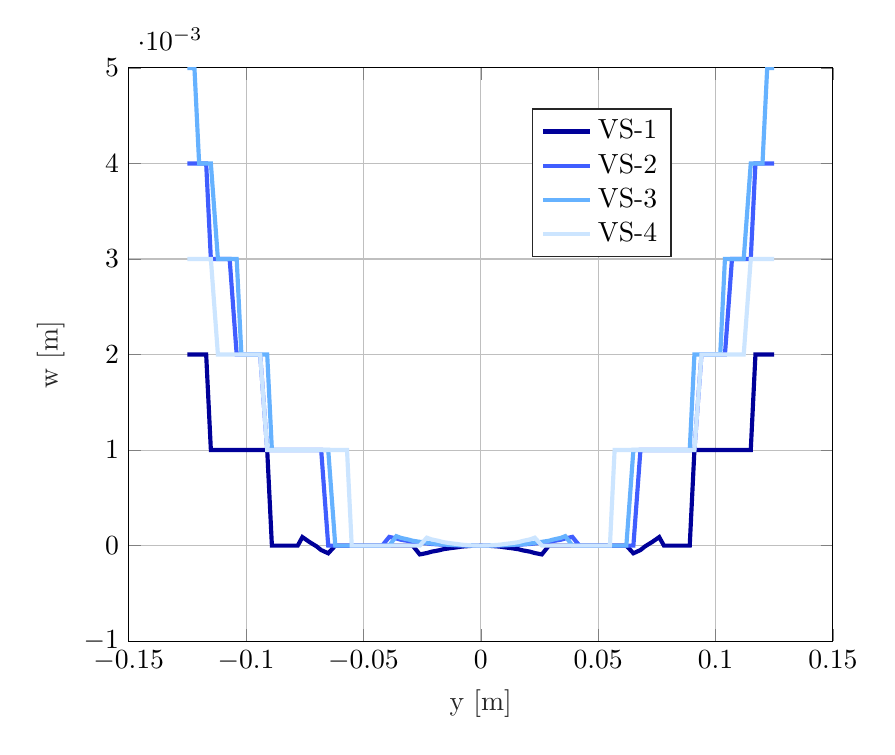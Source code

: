 % This file was created by matlab2tikz.
%
%The latest updates can be retrieved from
%  http://www.mathworks.com/matlabcentral/fileexchange/22022-matlab2tikz-matlab2tikz
%where you can also make suggestions and rate matlab2tikz.
%
\definecolor{mycolor1}{rgb}{0.0,0.0,0.6}%
\definecolor{mycolor2}{rgb}{0.25,0.37,1.0}%
\definecolor{mycolor3}{rgb}{0.4,0.7,1.0}%
\definecolor{mycolor4}{rgb}{0.8,0.9,1}%
\definecolor{mycolor5}{rgb}{0.80,0.0,0.0}%}%
%
\begin{tikzpicture}

\begin{axis}[%
width=3.521in,
height=2.866in,
at={(1.23in,0.795in)},
scale only axis,
xmin=-0.15,
xmax=0.15,
xtick={-0.15,-0.1,-0.05,0,0.05,0.1,0.15},
scaled x ticks = false,
x tick label style={/pgf/number format/fixed},
xlabel style={font=\color{white!15!black}},
xlabel={y [m]},
ymin=-0.001,
ymax=0.005,
ylabel style={font=\color{white!15!black}},
ylabel={w [m]},
xmajorgrids,
ymajorgrids,
axis background/.style={fill=white},
legend style={at={(0.573,0.67)}, anchor=south west, legend cell align=left, align=left, draw=white!15!black}
]
\addplot [color=mycolor1,line width=1.5pt]
  table[row sep=crcr]{%
0.125	0.002\\
0.122	0.002\\
0.12	0.002\\
0.117	0.002\\
0.115	0.001\\
0.112	0.001\\
0.109	0.001\\
0.107	0.001\\
0.104	0.001\\
0.102	0.001\\
0.099	0.001\\
0.096	0.001\\
0.094	0.001\\
0.091	0.001\\
0.089	0.0\\
0.086	0.0\\
0.083	0.0\\
0.081	0.0\\
0.078	0.0\\
0.076	8.893e-05\\
0.073	3.769e-05\\
0.07	-7.484e-06\\
0.068	-4.687e-05\\
0.065	-8.045e-05\\
0.062	-0.0\\
0.06	-0.0\\
0.057	-0.0\\
0.055	-0.0\\
0.052	-0.0\\
0.049	-0.0\\
0.047	-0.0\\
0.044	-0.0\\
0.042	-0.0\\
0.039	-0.0\\
0.036	-0.0\\
0.034	-0.0\\
0.031	-0.0\\
0.029	-0.0\\
0.026	-9.238e-05\\
0.023	-7.788e-05\\
0.021	-6.375e-05\\
0.018	-5.035e-05\\
0.016	-3.8e-05\\
0.013	-2.7e-05\\
0.01	-1.761e-05\\
0.008	-1.005e-05\\
0.005	-4.514e-06\\
0.003	-1.136e-06\\
0	0\\
-0.003	-1.136e-06\\
-0.005	-4.514e-06\\
-0.008	-1.005e-05\\
-0.01	-1.761e-05\\
-0.013	-2.7e-05\\
-0.016	-3.8e-05\\
-0.018	-5.035e-05\\
-0.021	-6.375e-05\\
-0.023	-7.788e-05\\
-0.026	-9.238e-05\\
-0.029	-0.0\\
-0.031	-0.0\\
-0.034	-0.0\\
-0.036	-0.0\\
-0.039	-0.0\\
-0.042	-0.0\\
-0.044	-0.0\\
-0.047	-0.0\\
-0.049	-0.0\\
-0.052	-0.0\\
-0.055	-0.0\\
-0.057	-0.0\\
-0.06	-0.0\\
-0.062	-0.0\\
-0.065	-8.045e-05\\
-0.068	-4.687e-05\\
-0.07	-7.485e-06\\
-0.073	3.769e-05\\
-0.076	8.893e-05\\
-0.078	0.0\\
-0.081	0.0\\
-0.083	0.0\\
-0.086	0.0\\
-0.089	0.0\\
-0.091	0.001\\
-0.094	0.001\\
-0.096	0.001\\
-0.099	0.001\\
-0.102	0.001\\
-0.104	0.001\\
-0.107	0.001\\
-0.109	0.001\\
-0.112	0.001\\
-0.115	0.001\\
-0.117	0.002\\
-0.12	0.002\\
-0.122	0.002\\
-0.125	0.002\\
};
\addlegendentry{VS-1}

\addplot [color=mycolor2,line width=1.5pt]
  table[row sep=crcr]{%
0.125	0.004\\
0.122	0.004\\
0.12	0.004\\
0.117	0.004\\
0.115	0.003\\
0.112	0.003\\
0.109	0.003\\
0.107	0.003\\
0.104	0.002\\
0.102	0.002\\
0.099	0.002\\
0.096	0.002\\
0.094	0.002\\
0.091	0.001\\
0.089	0.001\\
0.086	0.001\\
0.083	0.001\\
0.081	0.001\\
0.078	0.001\\
0.076	0.001\\
0.073	0.001\\
0.07	0.001\\
0.068	0.001\\
0.065	0.0\\
0.062	0.0\\
0.06	0.0\\
0.057	0.0\\
0.055	0.0\\
0.052	0.0\\
0.049	0.0\\
0.047	0.0\\
0.044	0.0\\
0.042	0.0\\
0.039	9.124e-05\\
0.036	7.489e-05\\
0.034	6.083e-05\\
0.031	4.881e-05\\
0.029	3.862e-05\\
0.026	3.006e-05\\
0.023	2.294e-05\\
0.021	1.709e-05\\
0.018	1.236e-05\\
0.016	8.6e-06\\
0.013	5.678e-06\\
0.01	3.474e-06\\
0.008	1.881e-06\\
0.005	8.128e-07\\
0.003	1.994e-07\\
0	-3.236e-18\\
-0.003	1.994e-07\\
-0.005	8.128e-07\\
-0.008	1.881e-06\\
-0.01	3.474e-06\\
-0.013	5.678e-06\\
-0.016	8.6e-06\\
-0.018	1.236e-05\\
-0.021	1.709e-05\\
-0.023	2.294e-05\\
-0.026	3.006e-05\\
-0.029	3.862e-05\\
-0.031	4.881e-05\\
-0.034	6.083e-05\\
-0.036	7.489e-05\\
-0.039	9.124e-05\\
-0.042	0.0\\
-0.044	0.0\\
-0.047	0.0\\
-0.049	0.0\\
-0.052	0.0\\
-0.055	0.0\\
-0.057	0.0\\
-0.06	0.0\\
-0.062	0.0\\
-0.065	0.0\\
-0.068	0.001\\
-0.07	0.001\\
-0.073	0.001\\
-0.076	0.001\\
-0.078	0.001\\
-0.081	0.001\\
-0.083	0.001\\
-0.086	0.001\\
-0.089	0.001\\
-0.091	0.001\\
-0.094	0.002\\
-0.096	0.002\\
-0.099	0.002\\
-0.102	0.002\\
-0.104	0.002\\
-0.107	0.003\\
-0.109	0.003\\
-0.112	0.003\\
-0.115	0.003\\
-0.117	0.004\\
-0.12	0.004\\
-0.122	0.004\\
-0.125	0.004\\
};
\addlegendentry{VS-2}

\addplot [color=mycolor3,line width=1.5pt]
  table[row sep=crcr]{%
0.125	0.005\\
0.122	0.005\\
0.12	0.004\\
0.117	0.004\\
0.115	0.004\\
0.112	0.003\\
0.109	0.003\\
0.107	0.003\\
0.104	0.003\\
0.102	0.002\\
0.099	0.002\\
0.096	0.002\\
0.094	0.002\\
0.091	0.002\\
0.089	0.001\\
0.086	0.001\\
0.083	0.001\\
0.081	0.001\\
0.078	0.001\\
0.076	0.001\\
0.073	0.001\\
0.07	0.001\\
0.068	0.001\\
0.065	0.001\\
0.062	0.0\\
0.06	0.0\\
0.057	0.0\\
0.055	0.0\\
0.052	0.0\\
0.049	0.0\\
0.047	0.0\\
0.044	0.0\\
0.042	0.0\\
0.039	0.0\\
0.036	9.893e-05\\
0.034	8.022e-05\\
0.031	6.423e-05\\
0.029	5.07e-05\\
0.026	3.937e-05\\
0.023	3.0e-05\\
0.021	2.234e-05\\
0.018	1.618e-05\\
0.016	1.129e-05\\
0.013	7.493e-06\\
0.01	4.611e-06\\
0.008	2.514e-06\\
0.005	1.092e-06\\
0.003	2.693e-07\\
0	3.236e-18\\
-0.003	2.693e-07\\
-0.005	1.092e-06\\
-0.008	2.514e-06\\
-0.01	4.611e-06\\
-0.013	7.493e-06\\
-0.016	1.129e-05\\
-0.018	1.618e-05\\
-0.021	2.234e-05\\
-0.023	3.0e-05\\
-0.026	3.937e-05\\
-0.029	5.07e-05\\
-0.031	6.423e-05\\
-0.034	8.022e-05\\
-0.036	9.893e-05\\
-0.039	0.0\\
-0.042	0.0\\
-0.044	0.0\\
-0.047	0.0\\
-0.049	0.0\\
-0.052	0.0\\
-0.055	0.0\\
-0.057	0.0\\
-0.06	0.0\\
-0.062	0.0\\
-0.065	0.001\\
-0.068	0.001\\
-0.07	0.001\\
-0.073	0.001\\
-0.076	0.001\\
-0.078	0.001\\
-0.081	0.001\\
-0.083	0.001\\
-0.086	0.001\\
-0.089	0.001\\
-0.091	0.002\\
-0.094	0.002\\
-0.096	0.002\\
-0.099	0.002\\
-0.102	0.002\\
-0.104	0.003\\
-0.107	0.003\\
-0.109	0.003\\
-0.112	0.003\\
-0.115	0.004\\
-0.117	0.004\\
-0.12	0.004\\
-0.122	0.005\\
-0.125	0.005\\
};
\addlegendentry{VS-3}

\addplot [color=mycolor4,line width=1.5pt]
  table[row sep=crcr]{%
0.125	0.003\\
0.122	0.003\\
0.12	0.003\\
0.117	0.003\\
0.115	0.003\\
0.112	0.002\\
0.109	0.002\\
0.107	0.002\\
0.104	0.002\\
0.102	0.002\\
0.099	0.002\\
0.096	0.002\\
0.094	0.002\\
0.091	0.001\\
0.089	0.001\\
0.086	0.001\\
0.083	0.001\\
0.081	0.001\\
0.078	0.001\\
0.076	0.001\\
0.073	0.001\\
0.07	0.001\\
0.068	0.001\\
0.065	0.001\\
0.062	0.001\\
0.06	0.001\\
0.057	0.001\\
0.055	0.0\\
0.052	0.0\\
0.049	0.0\\
0.047	0.0\\
0.044	0.0\\
0.042	0.0\\
0.039	0.0\\
0.036	0.0\\
0.034	0.0\\
0.031	0.0\\
0.029	0.0\\
0.026	0.0\\
0.023	8.286e-05\\
0.021	6.505e-05\\
0.018	4.95e-05\\
0.016	3.619e-05\\
0.013	2.505e-05\\
0.01	1.602e-05\\
0.008	9.036e-06\\
0.005	4.05e-06\\
0.003	1.027e-06\\
0	3.185e-38\\
-0.003	1.027e-06\\
-0.005	4.05e-06\\
-0.008	9.036e-06\\
-0.01	1.602e-05\\
-0.013	2.505e-05\\
-0.016	3.619e-05\\
-0.018	4.95e-05\\
-0.021	6.505e-05\\
-0.023	8.286e-05\\
-0.026	0.0\\
-0.029	0.0\\
-0.031	0.0\\
-0.034	0.0\\
-0.036	0.0\\
-0.039	0.0\\
-0.042	0.0\\
-0.044	0.0\\
-0.047	0.0\\
-0.049	0.0\\
-0.052	0.0\\
-0.055	0.0\\
-0.057	0.001\\
-0.06	0.001\\
-0.062	0.001\\
-0.065	0.001\\
-0.068	0.001\\
-0.07	0.001\\
-0.073	0.001\\
-0.076	0.001\\
-0.078	0.001\\
-0.081	0.001\\
-0.083	0.001\\
-0.086	0.001\\
-0.089	0.001\\
-0.091	0.001\\
-0.094	0.002\\
-0.096	0.002\\
-0.099	0.002\\
-0.102	0.002\\
-0.104	0.002\\
-0.107	0.002\\
-0.109	0.002\\
-0.112	0.002\\
-0.115	0.003\\
-0.117	0.003\\
-0.12	0.003\\
-0.122	0.003\\
-0.125	0.003\\
};
\addlegendentry{VS-4}

\end{axis}
\end{tikzpicture}%